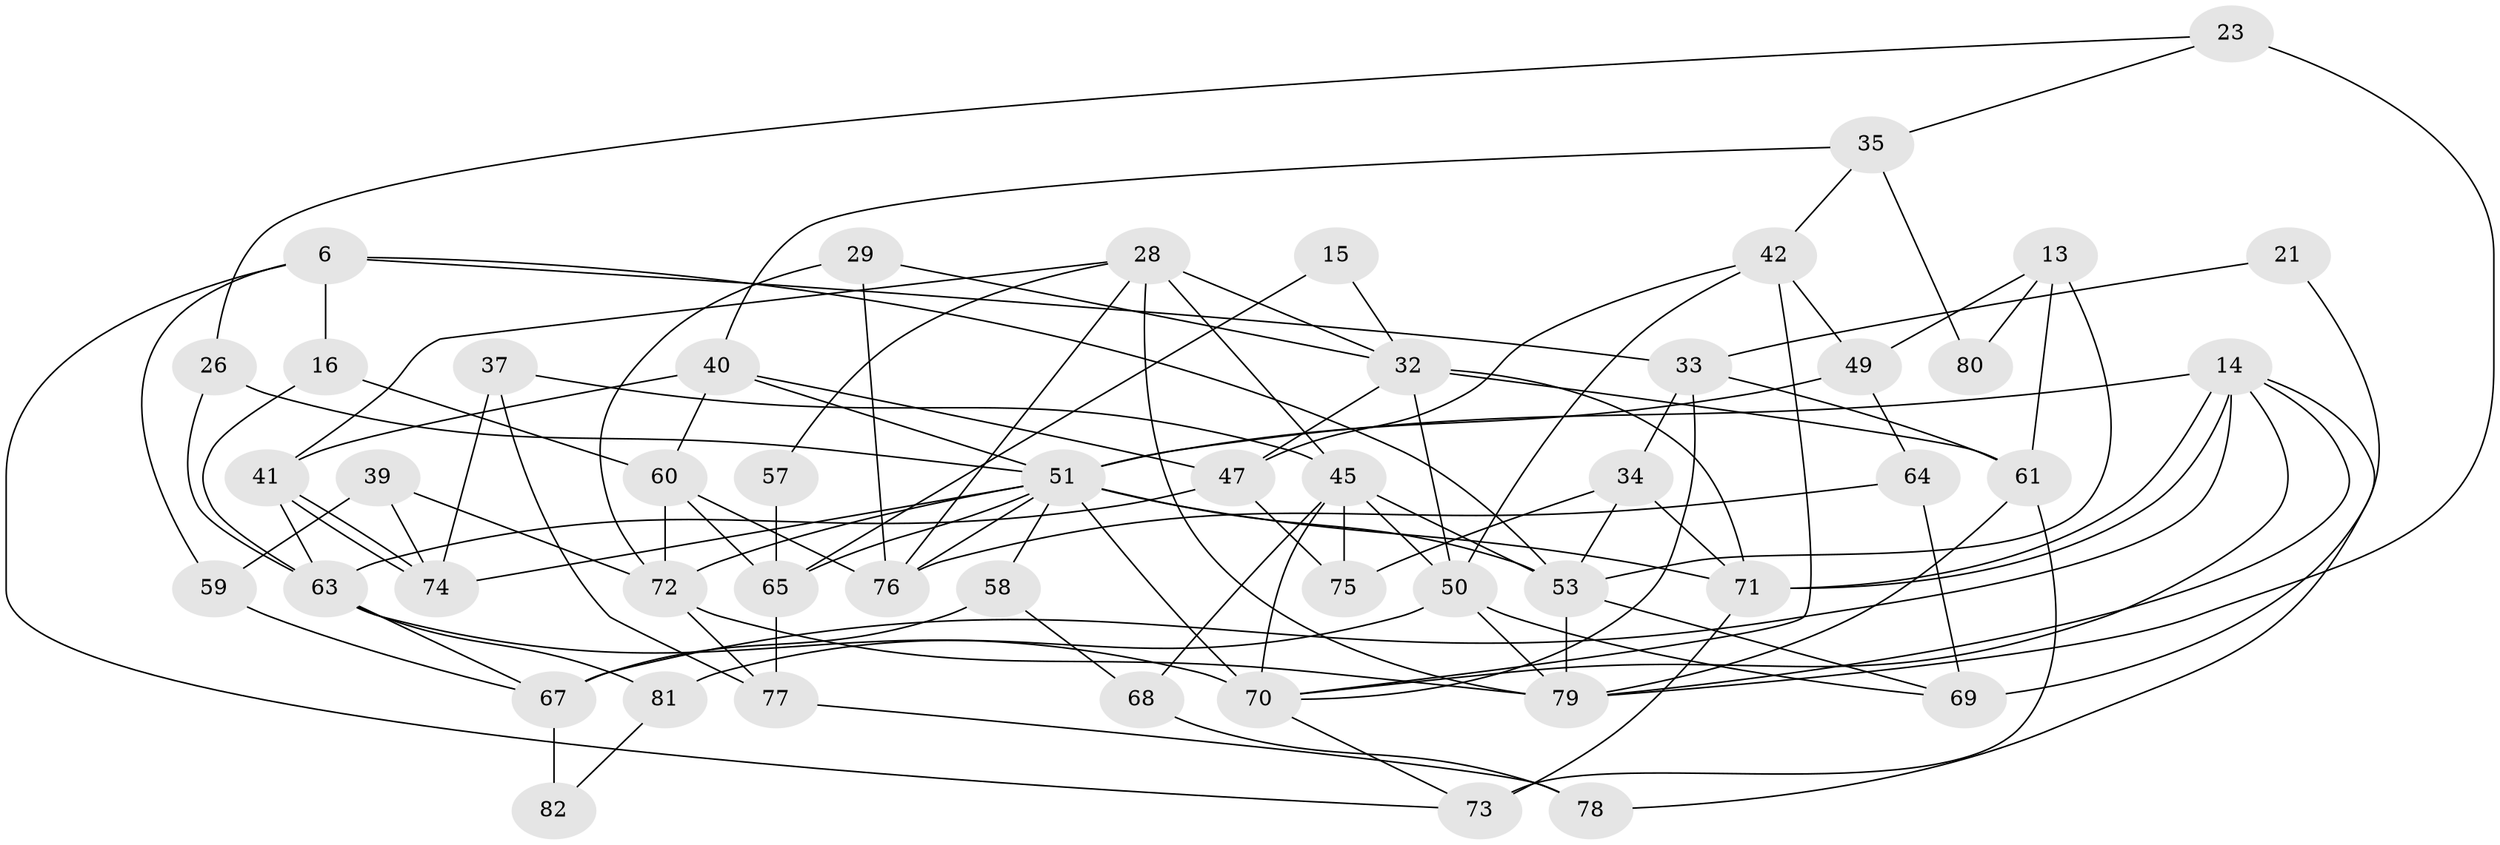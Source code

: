 // original degree distribution, {3: 0.34146341463414637, 2: 0.10975609756097561, 5: 0.12195121951219512, 4: 0.2682926829268293, 6: 0.07317073170731707, 10: 0.012195121951219513, 7: 0.07317073170731707}
// Generated by graph-tools (version 1.1) at 2025/54/03/04/25 21:54:07]
// undirected, 49 vertices, 111 edges
graph export_dot {
graph [start="1"]
  node [color=gray90,style=filled];
  6;
  13;
  14;
  15;
  16;
  21;
  23;
  26;
  28 [super="+11"];
  29;
  32 [super="+30"];
  33 [super="+12"];
  34;
  35;
  37;
  39;
  40;
  41;
  42 [super="+3"];
  45;
  47 [super="+10"];
  49;
  50;
  51 [super="+31+46"];
  53 [super="+44"];
  57;
  58;
  59;
  60;
  61;
  63 [super="+7+54"];
  64;
  65 [super="+25"];
  67 [super="+43+18"];
  68;
  69;
  70 [super="+62+38"];
  71 [super="+56"];
  72 [super="+66"];
  73 [super="+22+52"];
  74 [super="+27"];
  75;
  76 [super="+9+48"];
  77;
  78;
  79 [super="+55"];
  80;
  81;
  82;
  6 -- 33;
  6 -- 53;
  6 -- 16;
  6 -- 59;
  6 -- 73;
  13 -- 49;
  13 -- 61;
  13 -- 80;
  13 -- 53;
  14 -- 71 [weight=2];
  14 -- 71;
  14 -- 51 [weight=2];
  14 -- 67 [weight=2];
  14 -- 70;
  14 -- 78;
  14 -- 79;
  15 -- 32;
  15 -- 65;
  16 -- 60;
  16 -- 63;
  21 -- 69;
  21 -- 33;
  23 -- 26;
  23 -- 35;
  23 -- 79 [weight=2];
  26 -- 63;
  26 -- 51;
  28 -- 32 [weight=2];
  28 -- 41;
  28 -- 76 [weight=2];
  28 -- 45;
  28 -- 79 [weight=2];
  28 -- 57;
  29 -- 76;
  29 -- 32;
  29 -- 72;
  32 -- 61;
  32 -- 47;
  32 -- 71;
  32 -- 50;
  33 -- 34;
  33 -- 61;
  33 -- 70;
  34 -- 71;
  34 -- 75;
  34 -- 53;
  35 -- 40;
  35 -- 80;
  35 -- 42;
  37 -- 45;
  37 -- 77;
  37 -- 74;
  39 -- 59;
  39 -- 72;
  39 -- 74;
  40 -- 41;
  40 -- 60;
  40 -- 47;
  40 -- 51;
  41 -- 74;
  41 -- 74;
  41 -- 63;
  42 -- 70;
  42 -- 49;
  42 -- 50;
  42 -- 47;
  45 -- 50;
  45 -- 68;
  45 -- 75;
  45 -- 70;
  45 -- 53;
  47 -- 75;
  47 -- 63;
  49 -- 51;
  49 -- 64;
  50 -- 81;
  50 -- 69;
  50 -- 79;
  51 -- 53 [weight=3];
  51 -- 74;
  51 -- 76 [weight=2];
  51 -- 58;
  51 -- 70 [weight=3];
  51 -- 71;
  51 -- 72 [weight=3];
  51 -- 65;
  53 -- 69;
  53 -- 79;
  57 -- 65;
  58 -- 67 [weight=2];
  58 -- 68;
  59 -- 67;
  60 -- 65;
  60 -- 72;
  60 -- 76;
  61 -- 79;
  61 -- 73;
  63 -- 67 [weight=2];
  63 -- 70;
  63 -- 81;
  64 -- 69;
  64 -- 76;
  65 -- 77;
  67 -- 82 [weight=2];
  68 -- 78;
  70 -- 73;
  71 -- 73 [weight=2];
  72 -- 77;
  72 -- 79;
  77 -- 78;
  81 -- 82;
}
